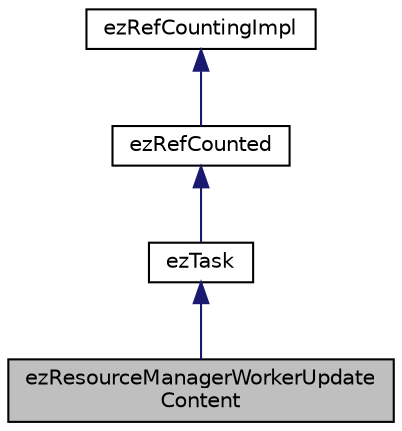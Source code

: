 digraph "ezResourceManagerWorkerUpdateContent"
{
 // LATEX_PDF_SIZE
  edge [fontname="Helvetica",fontsize="10",labelfontname="Helvetica",labelfontsize="10"];
  node [fontname="Helvetica",fontsize="10",shape=record];
  Node1 [label="ezResourceManagerWorkerUpdate\lContent",height=0.2,width=0.4,color="black", fillcolor="grey75", style="filled", fontcolor="black",tooltip="[internal] Worker task for uploading resource data. Depending on the resource type,..."];
  Node2 -> Node1 [dir="back",color="midnightblue",fontsize="10",style="solid",fontname="Helvetica"];
  Node2 [label="ezTask",height=0.2,width=0.4,color="black", fillcolor="white", style="filled",URL="$dd/d2b/classez_task.htm",tooltip="Base class for custom tasks."];
  Node3 -> Node2 [dir="back",color="midnightblue",fontsize="10",style="solid",fontname="Helvetica"];
  Node3 [label="ezRefCounted",height=0.2,width=0.4,color="black", fillcolor="white", style="filled",URL="$d2/d70/classez_ref_counted.htm",tooltip="Base class for reference counted objects."];
  Node4 -> Node3 [dir="back",color="midnightblue",fontsize="10",style="solid",fontname="Helvetica"];
  Node4 [label="ezRefCountingImpl",height=0.2,width=0.4,color="black", fillcolor="white", style="filled",URL="$d9/d13/classez_ref_counting_impl.htm",tooltip=" "];
}
